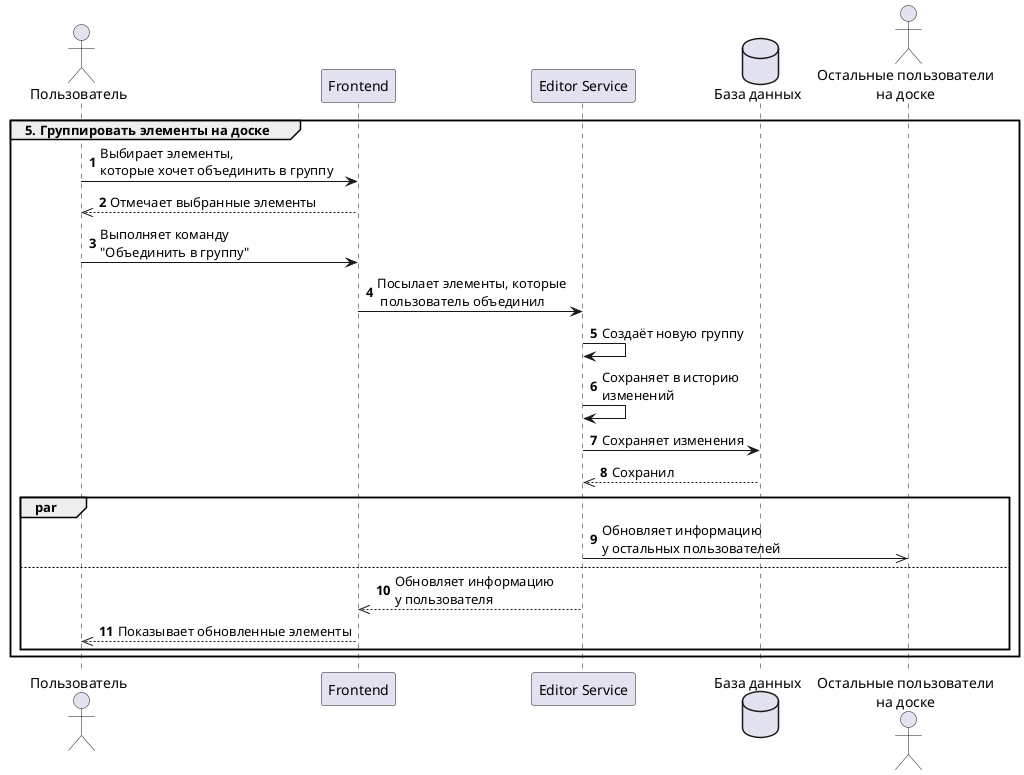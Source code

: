 @startuml board
autonumber
actor "Пользователь" as u
participant "Frontend" as f
participant "Editor Service" as e
database "База данных" as db
actor "Остальные пользователи\nна доске" as o

group 5. Группировать элементы на доске
u -> f : Выбирает элементы,\nкоторые хочет объединить в группу
f -->> u : Отмечает выбранные элементы
u -> f : Выполняет команду\n"Объединить в группу"
f -> e : Посылает элементы, которые\n пользователь объединил
e -> e : Создаёт новую группу
e -> e : Сохраняет в историю\nизменений
e -> db : Сохраняет изменения
db -->> e : Сохранил
Par 
e ->> o : Обновляет информацию\nу остальных пользователей
else
e -->> f : Обновляет информацию\nу пользователя
f -->> u : Показывает обновленные элементы
end
end

@enduml